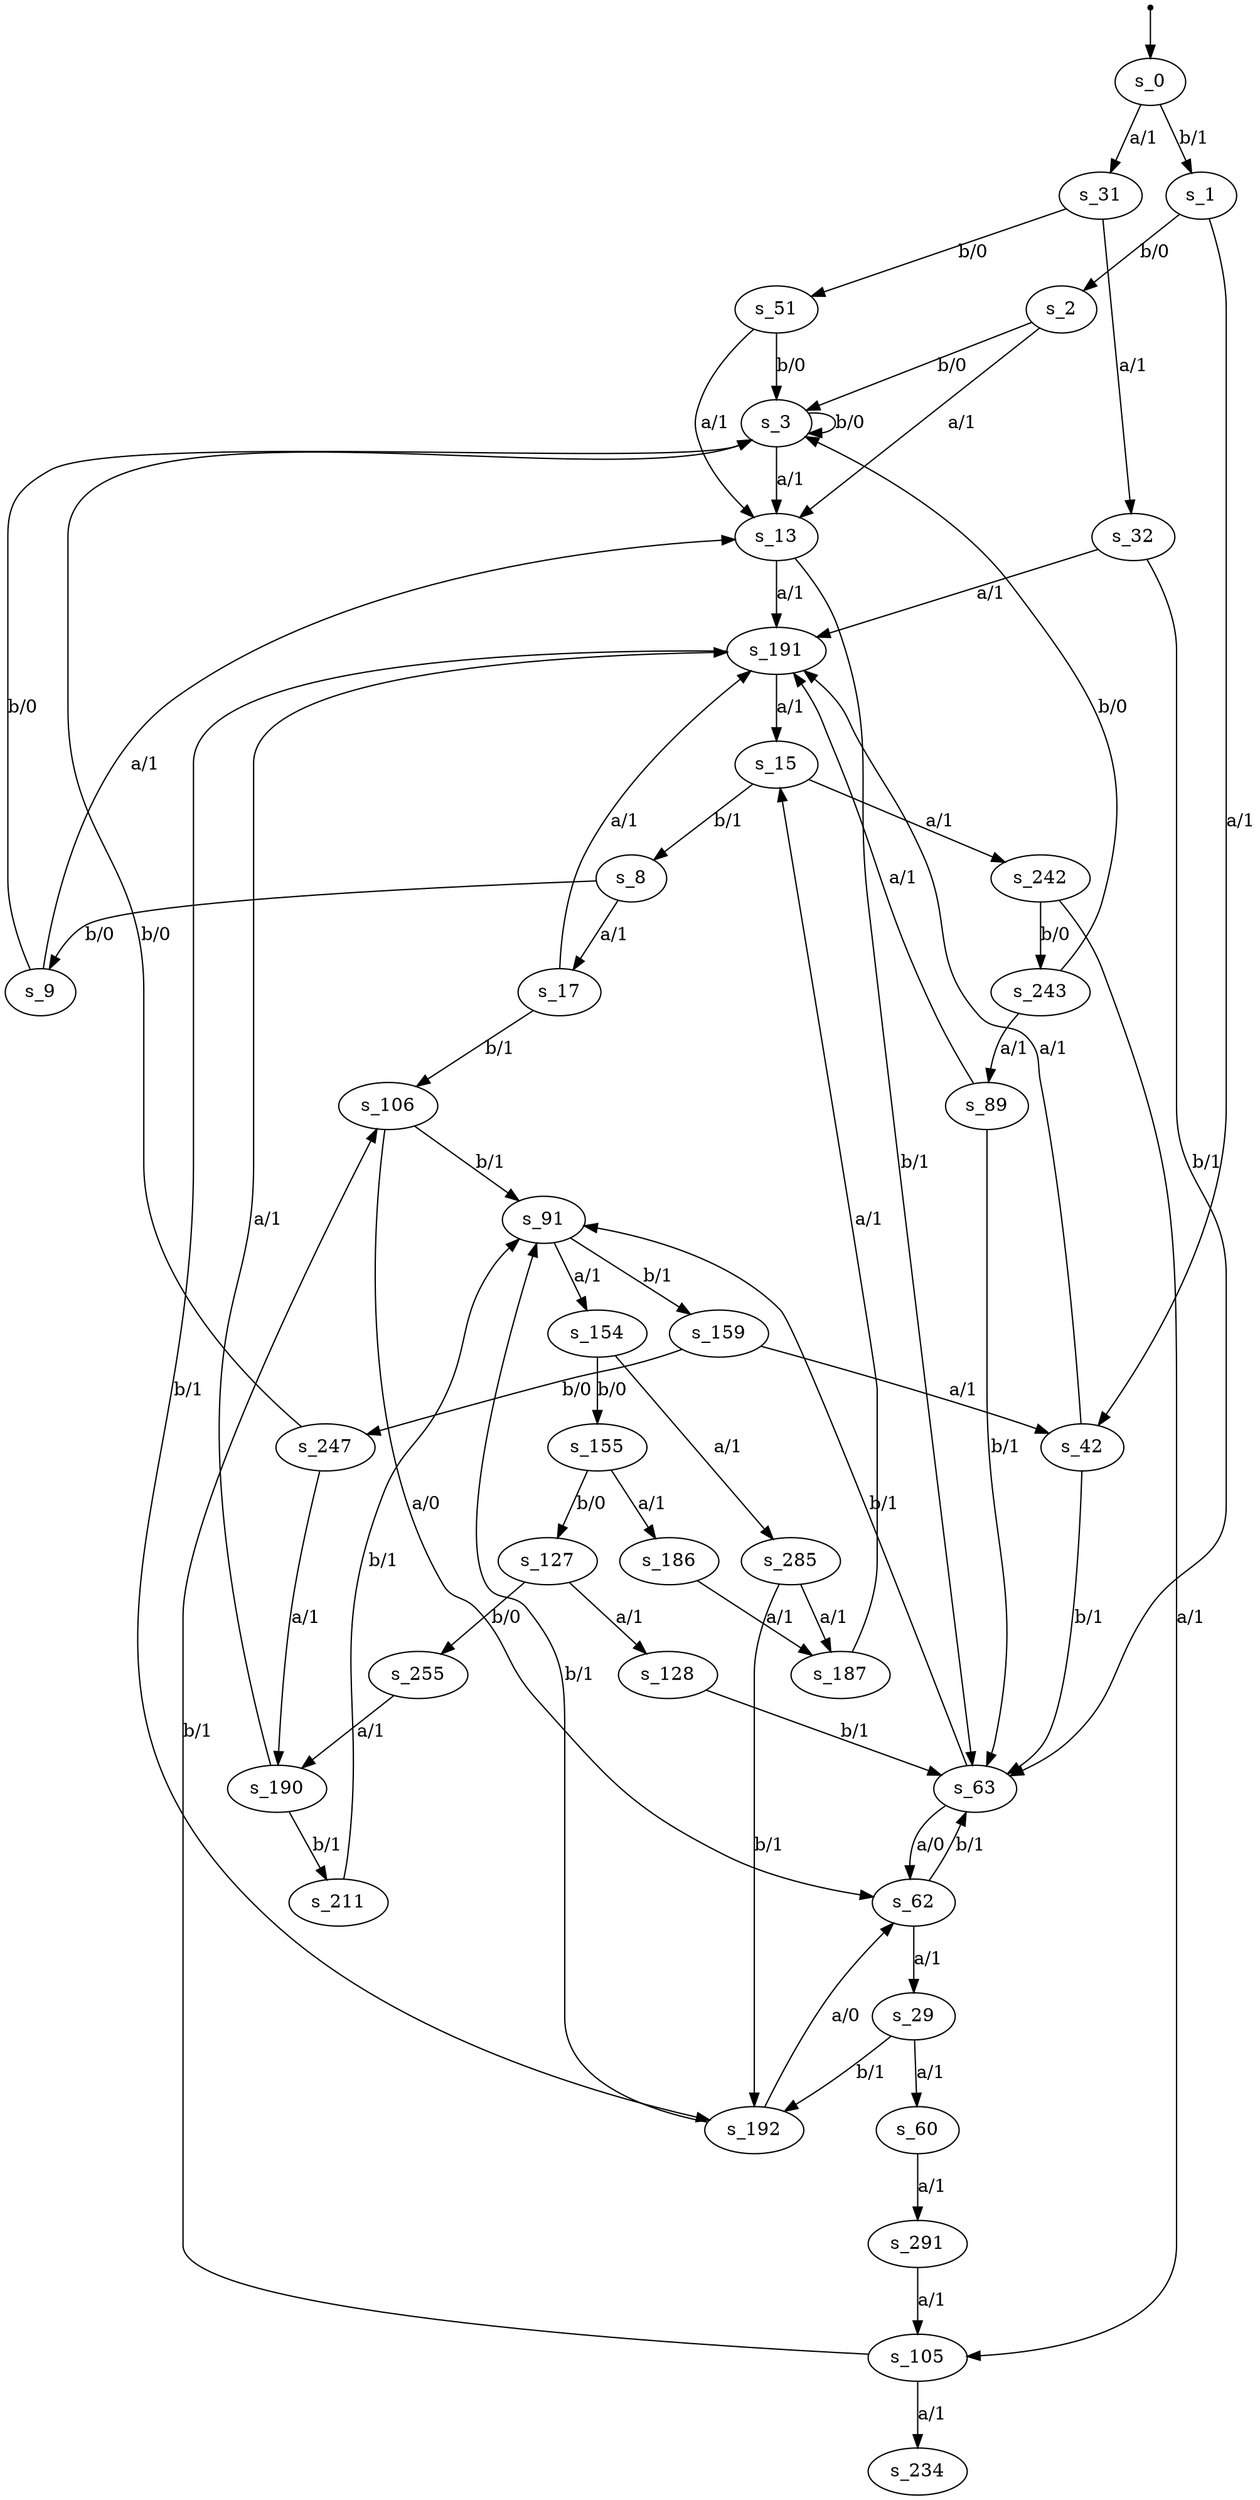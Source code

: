 digraph fsm {
	s_0 [root=true]
	s_1
	s_2
	s_3
	s_13
	s_191
	s_15
	s_8
	s_9
	s_63
	s_91
	s_159
	s_247
	s_190
	s_62
	s_29
	s_60
	s_291
	s_105
	s_106
	s_192
	s_154
	s_155
	s_17
	s_242
	s_243
	s_42
	s_285
	s_89
	s_234
	s_127
	s_128
	s_187
	s_31
	s_32
	s_186
	s_255
	s_51
	s_211
	qi [shape = point]
	qi -> s_0
	s_0 -> s_1 [label="b/1"]
	s_1 -> s_2 [label="b/0"]
	s_2 -> s_3 [label="b/0"]
	s_3 -> s_3 [label="b/0"]
	s_3 -> s_13 [label="a/1"]
	s_13 -> s_191 [label="a/1"]
	s_191 -> s_15 [label="a/1"]
	s_15 -> s_8 [label="b/1"]
	s_8 -> s_9 [label="b/0"]
	s_9 -> s_3 [label="b/0"]
	s_13 -> s_63 [label="b/1"]
	s_63 -> s_91 [label="b/1"]
	s_91 -> s_159 [label="b/1"]
	s_159 -> s_247 [label="b/0"]
	s_247 -> s_190 [label="a/1"]
	s_190 -> s_191 [label="a/1"]
	s_63 -> s_62 [label="a/0"]
	s_62 -> s_29 [label="a/1"]
	s_29 -> s_60 [label="a/1"]
	s_60 -> s_291 [label="a/1"]
	s_291 -> s_105 [label="a/1"]
	s_105 -> s_106 [label="b/1"]
	s_191 -> s_192 [label="b/1"]
	s_192 -> s_62 [label="a/0"]
	s_29 -> s_192 [label="b/1"]
	s_192 -> s_91 [label="b/1"]
	s_62 -> s_63 [label="b/1"]
	s_91 -> s_154 [label="a/1"]
	s_154 -> s_155 [label="b/0"]
	s_2 -> s_13 [label="a/1"]
	s_8 -> s_17 [label="a/1"]
	s_17 -> s_191 [label="a/1"]
	s_15 -> s_242 [label="a/1"]
	s_242 -> s_243 [label="b/0"]
	s_243 -> s_3 [label="b/0"]
	s_247 -> s_3 [label="b/0"]
	s_159 -> s_42 [label="a/1"]
	s_42 -> s_63 [label="b/1"]
	s_154 -> s_285 [label="a/1"]
	s_285 -> s_192 [label="b/1"]
	s_1 -> s_42 [label="a/1"]
	s_42 -> s_191 [label="a/1"]
	s_243 -> s_89 [label="a/1"]
	s_89 -> s_63 [label="b/1"]
	s_242 -> s_105 [label="a/1"]
	s_106 -> s_62 [label="a/0"]
	s_106 -> s_91 [label="b/1"]
	s_105 -> s_234 [label="a/1"]
	s_9 -> s_13 [label="a/1"]
	s_155 -> s_127 [label="b/0"]
	s_127 -> s_128 [label="a/1"]
	s_128 -> s_63 [label="b/1"]
	s_285 -> s_187 [label="a/1"]
	s_187 -> s_15 [label="a/1"]
	s_0 -> s_31 [label="a/1"]
	s_31 -> s_32 [label="a/1"]
	s_32 -> s_191 [label="a/1"]
	s_17 -> s_106 [label="b/1"]
	s_155 -> s_186 [label="a/1"]
	s_186 -> s_187 [label="a/1"]
	s_127 -> s_255 [label="b/0"]
	s_255 -> s_190 [label="a/1"]
	s_32 -> s_63 [label="b/1"]
	s_31 -> s_51 [label="b/0"]
	s_51 -> s_13 [label="a/1"]
	s_89 -> s_191 [label="a/1"]
	s_51 -> s_3 [label="b/0"]
	s_190 -> s_211 [label="b/1"]
	s_211 -> s_91 [label="b/1"]
}